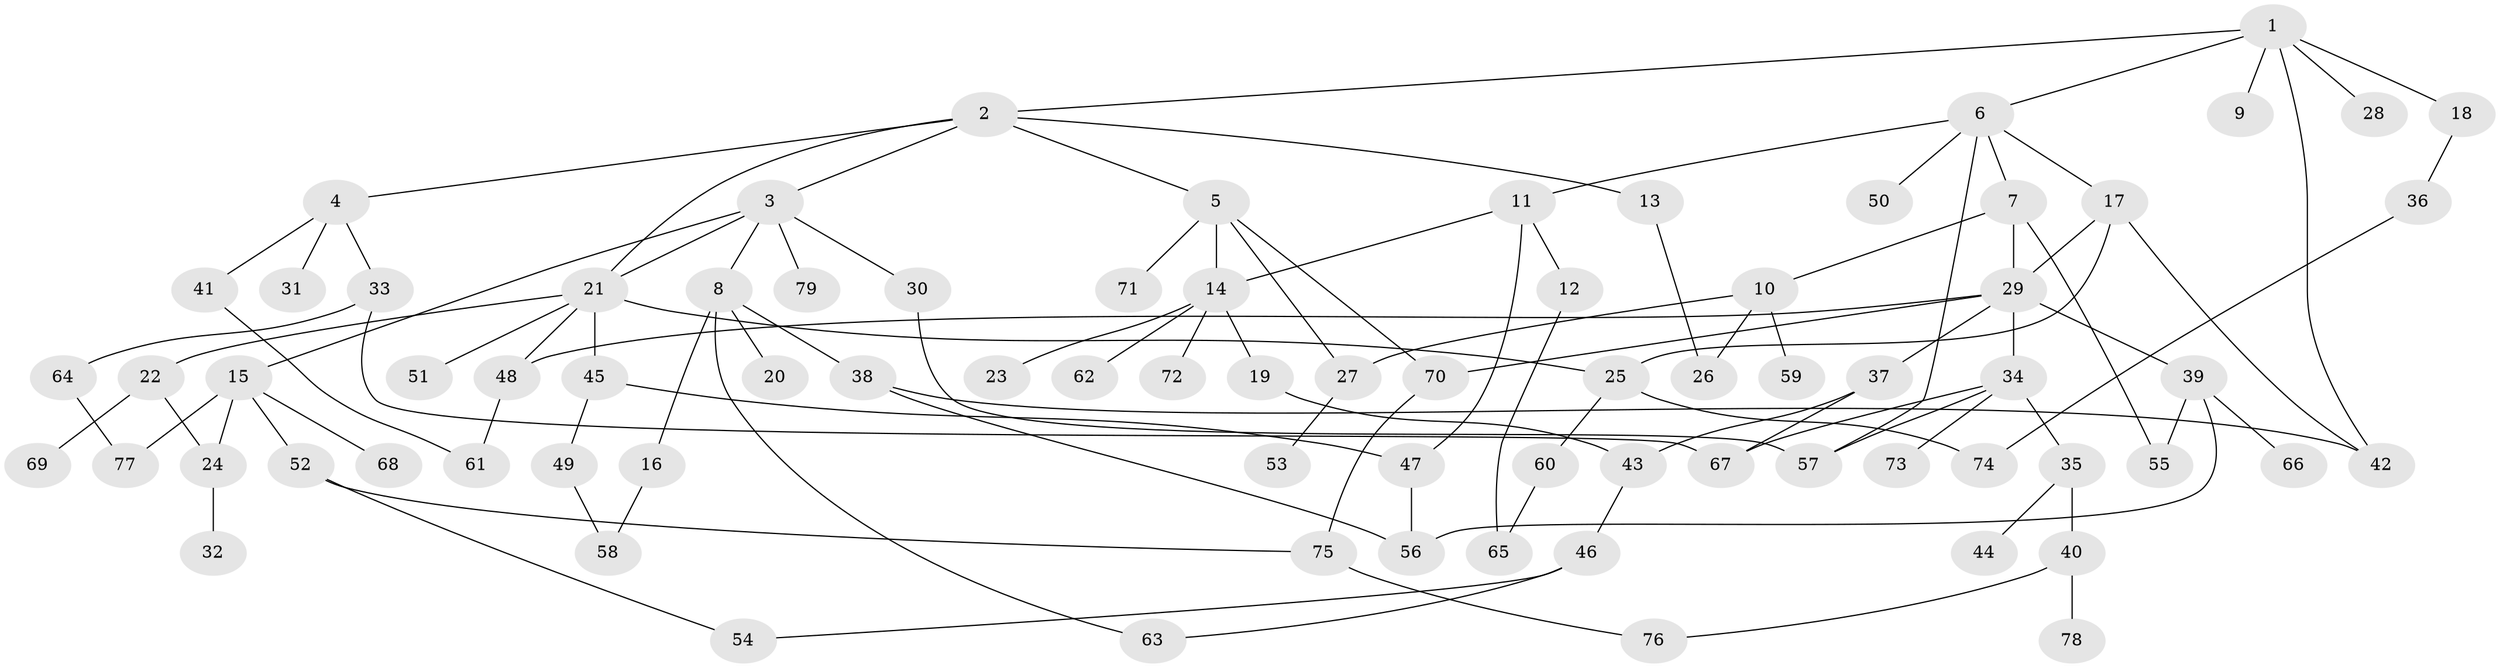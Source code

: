 // Generated by graph-tools (version 1.1) at 2025/41/03/09/25 04:41:10]
// undirected, 79 vertices, 107 edges
graph export_dot {
graph [start="1"]
  node [color=gray90,style=filled];
  1;
  2;
  3;
  4;
  5;
  6;
  7;
  8;
  9;
  10;
  11;
  12;
  13;
  14;
  15;
  16;
  17;
  18;
  19;
  20;
  21;
  22;
  23;
  24;
  25;
  26;
  27;
  28;
  29;
  30;
  31;
  32;
  33;
  34;
  35;
  36;
  37;
  38;
  39;
  40;
  41;
  42;
  43;
  44;
  45;
  46;
  47;
  48;
  49;
  50;
  51;
  52;
  53;
  54;
  55;
  56;
  57;
  58;
  59;
  60;
  61;
  62;
  63;
  64;
  65;
  66;
  67;
  68;
  69;
  70;
  71;
  72;
  73;
  74;
  75;
  76;
  77;
  78;
  79;
  1 -- 2;
  1 -- 6;
  1 -- 9;
  1 -- 18;
  1 -- 28;
  1 -- 42;
  2 -- 3;
  2 -- 4;
  2 -- 5;
  2 -- 13;
  2 -- 21;
  3 -- 8;
  3 -- 15;
  3 -- 21;
  3 -- 30;
  3 -- 79;
  4 -- 31;
  4 -- 33;
  4 -- 41;
  5 -- 14;
  5 -- 71;
  5 -- 70;
  5 -- 27;
  6 -- 7;
  6 -- 11;
  6 -- 17;
  6 -- 50;
  6 -- 57;
  7 -- 10;
  7 -- 29;
  7 -- 55;
  8 -- 16;
  8 -- 20;
  8 -- 38;
  8 -- 63;
  10 -- 26;
  10 -- 27;
  10 -- 59;
  11 -- 12;
  11 -- 14;
  11 -- 47;
  12 -- 65;
  13 -- 26;
  14 -- 19;
  14 -- 23;
  14 -- 62;
  14 -- 72;
  15 -- 24;
  15 -- 52;
  15 -- 68;
  15 -- 77;
  16 -- 58;
  17 -- 25;
  17 -- 42;
  17 -- 29;
  18 -- 36;
  19 -- 43;
  21 -- 22;
  21 -- 25;
  21 -- 45;
  21 -- 48;
  21 -- 51;
  22 -- 69;
  22 -- 24;
  24 -- 32;
  25 -- 60;
  25 -- 74;
  27 -- 53;
  29 -- 34;
  29 -- 37;
  29 -- 39;
  29 -- 70;
  29 -- 48;
  30 -- 57;
  33 -- 64;
  33 -- 67;
  34 -- 35;
  34 -- 73;
  34 -- 57;
  34 -- 67;
  35 -- 40;
  35 -- 44;
  36 -- 74;
  37 -- 43;
  37 -- 67;
  38 -- 42;
  38 -- 56;
  39 -- 56;
  39 -- 66;
  39 -- 55;
  40 -- 76;
  40 -- 78;
  41 -- 61;
  43 -- 46;
  45 -- 47;
  45 -- 49;
  46 -- 54;
  46 -- 63;
  47 -- 56;
  48 -- 61;
  49 -- 58;
  52 -- 54;
  52 -- 75;
  60 -- 65;
  64 -- 77;
  70 -- 75;
  75 -- 76;
}
